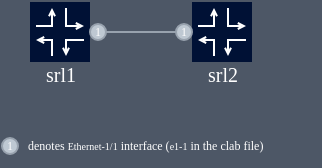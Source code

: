 <mxfile version="26.0.11" pages="3">
  <diagram name="[0] phy connectivity" id="gBIfAOgxg2GiulPjZ9mJ">
    <mxGraphModel dx="456" dy="254" grid="1" gridSize="2" guides="1" tooltips="1" connect="1" arrows="1" fold="1" page="1" pageScale="1" pageWidth="827" pageHeight="1169" background="#4D5766" math="0" shadow="0">
      <root>
        <mxCell id="8iBMEvpWQEGt1cmBfZwA-0" />
        <mxCell id="8iBMEvpWQEGt1cmBfZwA-1" parent="8iBMEvpWQEGt1cmBfZwA-0" />
        <mxCell id="8iBMEvpWQEGt1cmBfZwA-2" value="" style="group;fontFamily=Google Sans;fontSource=https%3A%2F%2Ffonts.googleapis.com%2Fcss%3Ffamily%3DGoogle%2BSans;" parent="8iBMEvpWQEGt1cmBfZwA-1" vertex="1" connectable="0">
          <mxGeometry x="383" y="403" width="30" height="30" as="geometry" />
        </mxCell>
        <mxCell id="8iBMEvpWQEGt1cmBfZwA-3" value="" style="whiteSpace=wrap;html=1;aspect=fixed;fillColor=#001135;strokeColor=none;connectable=1;allowArrows=1;fontFamily=Google Sans;fontSource=https%3A%2F%2Ffonts.googleapis.com%2Fcss%3Ffamily%3DGoogle%2BSans;" parent="8iBMEvpWQEGt1cmBfZwA-2" vertex="1">
          <mxGeometry width="30" height="30" as="geometry" />
        </mxCell>
        <mxCell id="8iBMEvpWQEGt1cmBfZwA-4" value="" style="endArrow=open;html=1;edgeStyle=orthogonalEdgeStyle;rounded=0;endFill=0;startSize=6;endSize=2;strokeColor=#FFFFFF;fontFamily=Google Sans;fontSource=https%3A%2F%2Ffonts.googleapis.com%2Fcss%3Ffamily%3DGoogle%2BSans;" parent="8iBMEvpWQEGt1cmBfZwA-2" edge="1">
          <mxGeometry width="50" height="50" relative="1" as="geometry">
            <mxPoint x="3" y="12" as="sourcePoint" />
            <mxPoint x="11" y="3" as="targetPoint" />
            <Array as="points">
              <mxPoint x="11" y="12" />
            </Array>
          </mxGeometry>
        </mxCell>
        <mxCell id="8iBMEvpWQEGt1cmBfZwA-5" value="" style="endArrow=open;html=1;edgeStyle=orthogonalEdgeStyle;rounded=0;endFill=0;startSize=6;endSize=2;strokeColor=#FFFFFF;fontFamily=Google Sans;fontSource=https%3A%2F%2Ffonts.googleapis.com%2Fcss%3Ffamily%3DGoogle%2BSans;" parent="8iBMEvpWQEGt1cmBfZwA-2" edge="1">
          <mxGeometry width="50" height="50" relative="1" as="geometry">
            <mxPoint x="11" y="27" as="sourcePoint" />
            <mxPoint x="3" y="19" as="targetPoint" />
            <Array as="points">
              <mxPoint x="11" y="19" />
            </Array>
          </mxGeometry>
        </mxCell>
        <mxCell id="8iBMEvpWQEGt1cmBfZwA-6" value="" style="endArrow=open;html=1;edgeStyle=orthogonalEdgeStyle;rounded=0;endFill=0;startSize=6;endSize=2;strokeColor=#FFFFFF;fontFamily=Google Sans;fontSource=https%3A%2F%2Ffonts.googleapis.com%2Fcss%3Ffamily%3DGoogle%2BSans;" parent="8iBMEvpWQEGt1cmBfZwA-2" edge="1">
          <mxGeometry width="50" height="50" relative="1" as="geometry">
            <mxPoint x="18" y="3" as="sourcePoint" />
            <mxPoint x="27" y="12" as="targetPoint" />
            <Array as="points">
              <mxPoint x="18" y="12" />
            </Array>
          </mxGeometry>
        </mxCell>
        <mxCell id="8iBMEvpWQEGt1cmBfZwA-7" value="" style="endArrow=open;html=1;edgeStyle=orthogonalEdgeStyle;rounded=0;endFill=0;startSize=6;endSize=2;strokeColor=#FFFFFF;fontFamily=Google Sans;fontSource=https%3A%2F%2Ffonts.googleapis.com%2Fcss%3Ffamily%3DGoogle%2BSans;" parent="8iBMEvpWQEGt1cmBfZwA-2" edge="1">
          <mxGeometry width="50" height="50" relative="1" as="geometry">
            <mxPoint x="27" y="19" as="sourcePoint" />
            <mxPoint x="18" y="27" as="targetPoint" />
            <Array as="points">
              <mxPoint x="18" y="19" />
            </Array>
          </mxGeometry>
        </mxCell>
        <mxCell id="8iBMEvpWQEGt1cmBfZwA-9" value="&lt;font style=&quot;font-size: 10px&quot;&gt;srl1&lt;/font&gt;" style="text;html=1;align=center;verticalAlign=middle;resizable=0;points=[];autosize=1;fontSize=10;fontFamily=Google Sans;fontStyle=0;fontColor=#FFFFFF;fontSource=https%3A%2F%2Ffonts.googleapis.com%2Fcss%3Ffamily%3DGoogle%2BSans;" parent="8iBMEvpWQEGt1cmBfZwA-1" vertex="1">
          <mxGeometry x="300" y="426" width="34" height="26" as="geometry" />
        </mxCell>
        <mxCell id="8iBMEvpWQEGt1cmBfZwA-16" value="" style="group;fontFamily=Google Sans;fontSource=https%3A%2F%2Ffonts.googleapis.com%2Fcss%3Ffamily%3DGoogle%2BSans;" parent="8iBMEvpWQEGt1cmBfZwA-1" vertex="1" connectable="0">
          <mxGeometry x="302" y="403" width="36" height="30" as="geometry" />
        </mxCell>
        <mxCell id="8iBMEvpWQEGt1cmBfZwA-17" value="" style="whiteSpace=wrap;html=1;aspect=fixed;fillColor=#001135;strokeColor=none;connectable=1;allowArrows=1;fontFamily=Google Sans;fontSource=https%3A%2F%2Ffonts.googleapis.com%2Fcss%3Ffamily%3DGoogle%2BSans;" parent="8iBMEvpWQEGt1cmBfZwA-16" vertex="1">
          <mxGeometry width="30" height="30" as="geometry" />
        </mxCell>
        <mxCell id="8iBMEvpWQEGt1cmBfZwA-18" value="" style="endArrow=open;html=1;edgeStyle=orthogonalEdgeStyle;rounded=0;endFill=0;startSize=6;endSize=2;strokeColor=#FFFFFF;fontFamily=Google Sans;fontSource=https%3A%2F%2Ffonts.googleapis.com%2Fcss%3Ffamily%3DGoogle%2BSans;" parent="8iBMEvpWQEGt1cmBfZwA-16" edge="1">
          <mxGeometry width="50" height="50" as="geometry">
            <mxPoint x="3" y="12" as="sourcePoint" />
            <mxPoint x="11" y="3" as="targetPoint" />
            <Array as="points">
              <mxPoint x="11" y="12" />
            </Array>
          </mxGeometry>
        </mxCell>
        <mxCell id="8iBMEvpWQEGt1cmBfZwA-19" value="" style="endArrow=open;html=1;edgeStyle=orthogonalEdgeStyle;rounded=0;endFill=0;startSize=6;endSize=2;strokeColor=#FFFFFF;fontFamily=Google Sans;fontSource=https%3A%2F%2Ffonts.googleapis.com%2Fcss%3Ffamily%3DGoogle%2BSans;" parent="8iBMEvpWQEGt1cmBfZwA-16" edge="1">
          <mxGeometry width="50" height="50" as="geometry">
            <mxPoint x="11" y="27" as="sourcePoint" />
            <mxPoint x="3" y="19" as="targetPoint" />
            <Array as="points">
              <mxPoint x="11" y="19" />
            </Array>
          </mxGeometry>
        </mxCell>
        <mxCell id="8iBMEvpWQEGt1cmBfZwA-20" value="" style="endArrow=open;html=1;edgeStyle=orthogonalEdgeStyle;rounded=0;endFill=0;startSize=6;endSize=2;strokeColor=#FFFFFF;fontFamily=Google Sans;fontSource=https%3A%2F%2Ffonts.googleapis.com%2Fcss%3Ffamily%3DGoogle%2BSans;" parent="8iBMEvpWQEGt1cmBfZwA-16" edge="1">
          <mxGeometry width="50" height="50" as="geometry">
            <mxPoint x="18" y="3" as="sourcePoint" />
            <mxPoint x="27" y="12" as="targetPoint" />
            <Array as="points">
              <mxPoint x="18" y="12" />
            </Array>
          </mxGeometry>
        </mxCell>
        <mxCell id="8iBMEvpWQEGt1cmBfZwA-21" value="" style="endArrow=open;html=1;edgeStyle=orthogonalEdgeStyle;rounded=0;endFill=0;startSize=6;endSize=2;strokeColor=#FFFFFF;fontFamily=Google Sans;fontSource=https%3A%2F%2Ffonts.googleapis.com%2Fcss%3Ffamily%3DGoogle%2BSans;" parent="8iBMEvpWQEGt1cmBfZwA-16" edge="1">
          <mxGeometry width="50" height="50" as="geometry">
            <mxPoint x="27" y="19" as="sourcePoint" />
            <mxPoint x="18" y="27" as="targetPoint" />
            <Array as="points">
              <mxPoint x="18" y="19" />
            </Array>
          </mxGeometry>
        </mxCell>
        <mxCell id="8iBMEvpWQEGt1cmBfZwA-22" value="1" style="ellipse;whiteSpace=wrap;html=1;aspect=fixed;fontSize=6;strokeColor=#98A2AE;fontFamily=Google Sans;fontSource=https%3A%2F%2Ffonts.googleapis.com%2Fcss%3Ffamily%3DGoogle%2BSans;fillColor=#BEC8D2;fontColor=#FFFFFF;" parent="8iBMEvpWQEGt1cmBfZwA-16" vertex="1">
          <mxGeometry x="30" y="11" width="8" height="8" as="geometry" />
        </mxCell>
        <mxCell id="8iBMEvpWQEGt1cmBfZwA-25" style="rounded=0;orthogonalLoop=1;jettySize=auto;html=1;startSize=6;endArrow=none;endFill=0;endSize=2;fontFamily=Google Sans;fontSize=8;strokeColor=#98A2AE;fontSource=https%3A%2F%2Ffonts.googleapis.com%2Fcss%3Ffamily%3DGoogle%2BSans;" parent="8iBMEvpWQEGt1cmBfZwA-1" source="8iBMEvpWQEGt1cmBfZwA-22" target="8iBMEvpWQEGt1cmBfZwA-35" edge="1">
          <mxGeometry relative="1" as="geometry">
            <mxPoint x="586" y="405" as="sourcePoint" />
            <mxPoint x="440" y="314" as="targetPoint" />
          </mxGeometry>
        </mxCell>
        <mxCell id="8iBMEvpWQEGt1cmBfZwA-35" value="1" style="ellipse;whiteSpace=wrap;html=1;aspect=fixed;fontColor=#FFFFFF;fontSize=6;strokeColor=#98A2AE;fontFamily=Google Sans;fontSource=https%3A%2F%2Ffonts.googleapis.com%2Fcss%3Ffamily%3DGoogle%2BSans;fillColor=#BEC8D2;" parent="8iBMEvpWQEGt1cmBfZwA-1" vertex="1">
          <mxGeometry x="375" y="414" width="8" height="8" as="geometry" />
        </mxCell>
        <mxCell id="8iBMEvpWQEGt1cmBfZwA-36" value="&lt;font style=&quot;font-size: 10px&quot;&gt;srl2&lt;/font&gt;" style="text;html=1;align=center;verticalAlign=middle;resizable=0;points=[];autosize=1;fontSize=10;fontFamily=Google Sans;fontStyle=0;fontColor=#FFFFFF;fontSource=https%3A%2F%2Ffonts.googleapis.com%2Fcss%3Ffamily%3DGoogle%2BSans;" parent="8iBMEvpWQEGt1cmBfZwA-1" vertex="1">
          <mxGeometry x="380" y="426" width="36" height="26" as="geometry" />
        </mxCell>
        <mxCell id="8iBMEvpWQEGt1cmBfZwA-38" value="1" style="ellipse;whiteSpace=wrap;html=1;aspect=fixed;fontColor=#FFFFFF;fontSize=6;strokeColor=#98A2AE;fontFamily=Google Sans;fontSource=https%3A%2F%2Ffonts.googleapis.com%2Fcss%3Ffamily%3DGoogle%2BSans;fillColor=#BEC8D2;" parent="8iBMEvpWQEGt1cmBfZwA-1" vertex="1">
          <mxGeometry x="288" y="471" width="8" height="8" as="geometry" />
        </mxCell>
        <mxCell id="PgbQ1mtQH2IV57DtTBp3-0" value="&lt;font data-font-src=&quot;https://fonts.googleapis.com/css?family=Google+Sans&quot; face=&quot;Google Sans&quot;&gt;denotes &lt;font data-font-src=&quot;https://fonts.googleapis.com/css?family=Nova+Mono&quot; style=&quot;font-size: 5px&quot;&gt;Ethernet-1/1&lt;/font&gt; interface (&lt;font data-font-src=&quot;https://fonts.googleapis.com/css?family=Fira+Code&quot; style=&quot;font-size: 5px&quot;&gt;e1-1&lt;/font&gt; in the clab file)&lt;/font&gt;" style="text;html=1;align=left;verticalAlign=middle;resizable=0;points=[];autosize=1;fontSize=6;fontFamily=Google Sans;fontStyle=0;fontColor=#FFFFFF;fontSource=https%3A%2F%2Ffonts.googleapis.com%2Fcss%3Ffamily%3DGoogle%2BSans;" parent="8iBMEvpWQEGt1cmBfZwA-1" vertex="1">
          <mxGeometry x="299" y="465" width="148" height="20" as="geometry" />
        </mxCell>
      </root>
    </mxGraphModel>
  </diagram>
  <diagram name="[2] interfaces" id="V47SOjNT7YUkG-GMupOK">
    <mxGraphModel dx="506" dy="282" grid="1" gridSize="2" guides="1" tooltips="1" connect="1" arrows="1" fold="1" page="1" pageScale="1" pageWidth="827" pageHeight="1169" background="#4D5766" math="0" shadow="0">
      <root>
        <mxCell id="QpTKa0zQkw3WjBTVkttK-0" />
        <mxCell id="QpTKa0zQkw3WjBTVkttK-1" parent="QpTKa0zQkw3WjBTVkttK-0" />
        <mxCell id="QpTKa0zQkw3WjBTVkttK-2" value="" style="group;fontFamily=Google Sans;fontSource=https%3A%2F%2Ffonts.googleapis.com%2Fcss%3Ffamily%3DGoogle%2BSans;" parent="QpTKa0zQkw3WjBTVkttK-1" vertex="1" connectable="0">
          <mxGeometry x="383" y="403" width="30" height="30" as="geometry" />
        </mxCell>
        <mxCell id="QpTKa0zQkw3WjBTVkttK-3" value="" style="whiteSpace=wrap;html=1;aspect=fixed;fillColor=#001135;strokeColor=none;connectable=1;allowArrows=1;fontFamily=Google Sans;fontSource=https%3A%2F%2Ffonts.googleapis.com%2Fcss%3Ffamily%3DGoogle%2BSans;" parent="QpTKa0zQkw3WjBTVkttK-2" vertex="1">
          <mxGeometry width="30" height="30" as="geometry" />
        </mxCell>
        <mxCell id="QpTKa0zQkw3WjBTVkttK-4" value="" style="endArrow=open;html=1;edgeStyle=orthogonalEdgeStyle;rounded=0;endFill=0;startSize=6;endSize=2;strokeColor=#FFFFFF;fontFamily=Google Sans;fontSource=https%3A%2F%2Ffonts.googleapis.com%2Fcss%3Ffamily%3DGoogle%2BSans;" parent="QpTKa0zQkw3WjBTVkttK-2" edge="1">
          <mxGeometry width="50" height="50" relative="1" as="geometry">
            <mxPoint x="3" y="12" as="sourcePoint" />
            <mxPoint x="11" y="3" as="targetPoint" />
            <Array as="points">
              <mxPoint x="11" y="12" />
            </Array>
          </mxGeometry>
        </mxCell>
        <mxCell id="QpTKa0zQkw3WjBTVkttK-5" value="" style="endArrow=open;html=1;edgeStyle=orthogonalEdgeStyle;rounded=0;endFill=0;startSize=6;endSize=2;strokeColor=#FFFFFF;fontFamily=Google Sans;fontSource=https%3A%2F%2Ffonts.googleapis.com%2Fcss%3Ffamily%3DGoogle%2BSans;" parent="QpTKa0zQkw3WjBTVkttK-2" edge="1">
          <mxGeometry width="50" height="50" relative="1" as="geometry">
            <mxPoint x="11" y="27" as="sourcePoint" />
            <mxPoint x="3" y="19" as="targetPoint" />
            <Array as="points">
              <mxPoint x="11" y="19" />
            </Array>
          </mxGeometry>
        </mxCell>
        <mxCell id="QpTKa0zQkw3WjBTVkttK-6" value="" style="endArrow=open;html=1;edgeStyle=orthogonalEdgeStyle;rounded=0;endFill=0;startSize=6;endSize=2;strokeColor=#FFFFFF;fontFamily=Google Sans;fontSource=https%3A%2F%2Ffonts.googleapis.com%2Fcss%3Ffamily%3DGoogle%2BSans;" parent="QpTKa0zQkw3WjBTVkttK-2" edge="1">
          <mxGeometry width="50" height="50" relative="1" as="geometry">
            <mxPoint x="18" y="3" as="sourcePoint" />
            <mxPoint x="27" y="12" as="targetPoint" />
            <Array as="points">
              <mxPoint x="18" y="12" />
            </Array>
          </mxGeometry>
        </mxCell>
        <mxCell id="QpTKa0zQkw3WjBTVkttK-7" value="" style="endArrow=open;html=1;edgeStyle=orthogonalEdgeStyle;rounded=0;endFill=0;startSize=6;endSize=2;strokeColor=#FFFFFF;fontFamily=Google Sans;fontSource=https%3A%2F%2Ffonts.googleapis.com%2Fcss%3Ffamily%3DGoogle%2BSans;" parent="QpTKa0zQkw3WjBTVkttK-2" edge="1">
          <mxGeometry width="50" height="50" relative="1" as="geometry">
            <mxPoint x="27" y="19" as="sourcePoint" />
            <mxPoint x="18" y="27" as="targetPoint" />
            <Array as="points">
              <mxPoint x="18" y="19" />
            </Array>
          </mxGeometry>
        </mxCell>
        <mxCell id="QpTKa0zQkw3WjBTVkttK-9" value="&lt;font style=&quot;font-size: 10px&quot;&gt;srl1&lt;/font&gt;" style="text;html=1;align=center;verticalAlign=middle;resizable=0;points=[];autosize=1;fontSize=10;fontFamily=Google Sans;fontStyle=0;fontColor=#FFFFFF;fontSource=https%3A%2F%2Ffonts.googleapis.com%2Fcss%3Ffamily%3DGoogle%2BSans;" parent="QpTKa0zQkw3WjBTVkttK-1" vertex="1">
          <mxGeometry x="258" y="426" width="34" height="26" as="geometry" />
        </mxCell>
        <mxCell id="QpTKa0zQkw3WjBTVkttK-16" value="" style="group;fontFamily=Google Sans;fontSource=https%3A%2F%2Ffonts.googleapis.com%2Fcss%3Ffamily%3DGoogle%2BSans;" parent="QpTKa0zQkw3WjBTVkttK-1" vertex="1" connectable="0">
          <mxGeometry x="260" y="403" width="36" height="30" as="geometry" />
        </mxCell>
        <mxCell id="QpTKa0zQkw3WjBTVkttK-17" value="" style="whiteSpace=wrap;html=1;aspect=fixed;fillColor=#001135;strokeColor=none;connectable=1;allowArrows=1;fontFamily=Google Sans;fontSource=https%3A%2F%2Ffonts.googleapis.com%2Fcss%3Ffamily%3DGoogle%2BSans;" parent="QpTKa0zQkw3WjBTVkttK-16" vertex="1">
          <mxGeometry width="30" height="30" as="geometry" />
        </mxCell>
        <mxCell id="QpTKa0zQkw3WjBTVkttK-18" value="" style="endArrow=open;html=1;edgeStyle=orthogonalEdgeStyle;rounded=0;endFill=0;startSize=6;endSize=2;strokeColor=#FFFFFF;fontFamily=Google Sans;fontSource=https%3A%2F%2Ffonts.googleapis.com%2Fcss%3Ffamily%3DGoogle%2BSans;" parent="QpTKa0zQkw3WjBTVkttK-16" edge="1">
          <mxGeometry width="50" height="50" as="geometry">
            <mxPoint x="3" y="12" as="sourcePoint" />
            <mxPoint x="11" y="3" as="targetPoint" />
            <Array as="points">
              <mxPoint x="11" y="12" />
            </Array>
          </mxGeometry>
        </mxCell>
        <mxCell id="QpTKa0zQkw3WjBTVkttK-19" value="" style="endArrow=open;html=1;edgeStyle=orthogonalEdgeStyle;rounded=0;endFill=0;startSize=6;endSize=2;strokeColor=#FFFFFF;fontFamily=Google Sans;fontSource=https%3A%2F%2Ffonts.googleapis.com%2Fcss%3Ffamily%3DGoogle%2BSans;" parent="QpTKa0zQkw3WjBTVkttK-16" edge="1">
          <mxGeometry width="50" height="50" as="geometry">
            <mxPoint x="11" y="27" as="sourcePoint" />
            <mxPoint x="3" y="19" as="targetPoint" />
            <Array as="points">
              <mxPoint x="11" y="19" />
            </Array>
          </mxGeometry>
        </mxCell>
        <mxCell id="QpTKa0zQkw3WjBTVkttK-20" value="" style="endArrow=open;html=1;edgeStyle=orthogonalEdgeStyle;rounded=0;endFill=0;startSize=6;endSize=2;strokeColor=#FFFFFF;fontFamily=Google Sans;fontSource=https%3A%2F%2Ffonts.googleapis.com%2Fcss%3Ffamily%3DGoogle%2BSans;" parent="QpTKa0zQkw3WjBTVkttK-16" edge="1">
          <mxGeometry width="50" height="50" as="geometry">
            <mxPoint x="18" y="3" as="sourcePoint" />
            <mxPoint x="27" y="12" as="targetPoint" />
            <Array as="points">
              <mxPoint x="18" y="12" />
            </Array>
          </mxGeometry>
        </mxCell>
        <mxCell id="QpTKa0zQkw3WjBTVkttK-21" value="" style="endArrow=open;html=1;edgeStyle=orthogonalEdgeStyle;rounded=0;endFill=0;startSize=6;endSize=2;strokeColor=#FFFFFF;fontFamily=Google Sans;fontSource=https%3A%2F%2Ffonts.googleapis.com%2Fcss%3Ffamily%3DGoogle%2BSans;" parent="QpTKa0zQkw3WjBTVkttK-16" edge="1">
          <mxGeometry width="50" height="50" as="geometry">
            <mxPoint x="27" y="19" as="sourcePoint" />
            <mxPoint x="18" y="27" as="targetPoint" />
            <Array as="points">
              <mxPoint x="18" y="19" />
            </Array>
          </mxGeometry>
        </mxCell>
        <mxCell id="QpTKa0zQkw3WjBTVkttK-22" value="1" style="ellipse;whiteSpace=wrap;html=1;aspect=fixed;fontSize=6;strokeColor=#98A2AE;fontFamily=Google Sans;fontSource=https%3A%2F%2Ffonts.googleapis.com%2Fcss%3Ffamily%3DGoogle%2BSans;fillColor=#BEC8D2;fontColor=#FFFFFF;" parent="QpTKa0zQkw3WjBTVkttK-16" vertex="1">
          <mxGeometry x="30" y="11" width="8" height="8" as="geometry" />
        </mxCell>
        <mxCell id="QpTKa0zQkw3WjBTVkttK-23" style="rounded=0;orthogonalLoop=1;jettySize=auto;html=1;startSize=6;endArrow=none;endFill=0;endSize=2;fontFamily=Google Sans;fontSize=8;strokeColor=#98A2AE;fontSource=https%3A%2F%2Ffonts.googleapis.com%2Fcss%3Ffamily%3DGoogle%2BSans;" parent="QpTKa0zQkw3WjBTVkttK-1" source="QpTKa0zQkw3WjBTVkttK-22" target="QpTKa0zQkw3WjBTVkttK-26" edge="1">
          <mxGeometry relative="1" as="geometry">
            <mxPoint x="586" y="405" as="sourcePoint" />
            <mxPoint x="440" y="314" as="targetPoint" />
          </mxGeometry>
        </mxCell>
        <mxCell id="QpTKa0zQkw3WjBTVkttK-26" value="1" style="ellipse;whiteSpace=wrap;html=1;aspect=fixed;fontColor=#FFFFFF;fontSize=6;strokeColor=#98A2AE;fontFamily=Google Sans;fontSource=https%3A%2F%2Ffonts.googleapis.com%2Fcss%3Ffamily%3DGoogle%2BSans;fillColor=#BEC8D2;" parent="QpTKa0zQkw3WjBTVkttK-1" vertex="1">
          <mxGeometry x="375" y="414" width="8" height="8" as="geometry" />
        </mxCell>
        <mxCell id="QpTKa0zQkw3WjBTVkttK-27" value="&lt;font style=&quot;font-size: 10px&quot;&gt;srl2&lt;/font&gt;" style="text;html=1;align=center;verticalAlign=middle;resizable=0;points=[];autosize=1;fontSize=10;fontFamily=Google Sans;fontStyle=0;fontColor=#FFFFFF;fontSource=https%3A%2F%2Ffonts.googleapis.com%2Fcss%3Ffamily%3DGoogle%2BSans;" parent="QpTKa0zQkw3WjBTVkttK-1" vertex="1">
          <mxGeometry x="380" y="426" width="36" height="26" as="geometry" />
        </mxCell>
        <mxCell id="QpTKa0zQkw3WjBTVkttK-29" value="1" style="ellipse;whiteSpace=wrap;html=1;aspect=fixed;fontColor=#FFFFFF;fontSize=6;strokeColor=#98A2AE;fontFamily=Google Sans;fontSource=https%3A%2F%2Ffonts.googleapis.com%2Fcss%3Ffamily%3DGoogle%2BSans;fillColor=#BEC8D2;" parent="QpTKa0zQkw3WjBTVkttK-1" vertex="1">
          <mxGeometry x="268" y="464" width="8" height="8" as="geometry" />
        </mxCell>
        <mxCell id="QpTKa0zQkw3WjBTVkttK-30" value="denotes &lt;font style=&quot;font-size: 5px&quot; data-font-src=&quot;https://fonts.googleapis.com/css?family=Fira+Code&quot;&gt;Ethernet-1/1&lt;/font&gt; interface (&lt;font style=&quot;font-size: 5px&quot; data-font-src=&quot;https://fonts.googleapis.com/css?family=Fira+Code&quot;&gt;e1-1&lt;/font&gt; in the clab file)" style="text;html=1;align=left;verticalAlign=middle;resizable=0;points=[];autosize=1;fontSize=6;fontFamily=Google Sans;fontStyle=0;fontColor=#FFFFFF;fontSource=https%3A%2F%2Ffonts.googleapis.com%2Fcss%3Ffamily%3DGoogle%2BSans;" parent="QpTKa0zQkw3WjBTVkttK-1" vertex="1">
          <mxGeometry x="279" y="458" width="160" height="20" as="geometry" />
        </mxCell>
        <mxCell id="dYvuk_XcXX7m-wHW-fu2-0" value="&lt;div style=&quot;font-size: 6px&quot;&gt;&lt;span style=&quot;color: rgb(255 , 255 , 255) ; font-size: 6px&quot;&gt;10.1.2.0/30&lt;/span&gt;&lt;/div&gt;" style="text;html=1;align=center;verticalAlign=middle;resizable=0;points=[];autosize=1;fontSize=6;fontFamily=Fira Code;fontColor=#001135;fontSource=https%3A%2F%2Ffonts.googleapis.com%2Fcss%3Ffamily%3DFira%2BCode;connectable=0;rotation=0;fillColor=#4D5766;opacity=60;" parent="QpTKa0zQkw3WjBTVkttK-1" vertex="1">
          <mxGeometry x="313" y="408" width="48" height="20" as="geometry" />
        </mxCell>
        <mxCell id="eFhhGL7j_7IxnRUfAXbU-0" value="&lt;div style=&quot;font-size: 6px;&quot;&gt;&lt;font style=&quot;font-size: 6px;&quot;&gt;.1&lt;/font&gt;&lt;/div&gt;" style="text;html=1;align=center;verticalAlign=middle;resizable=0;points=[];autosize=1;fontSize=6;fontFamily=Google Sans;fontSource=https%3A%2F%2Ffonts.googleapis.com%2Fcss%3Ffamily%3DGoogle%2BSans;connectable=0;rotation=0;opacity=60;fontColor=#BEC8D2;" parent="QpTKa0zQkw3WjBTVkttK-1" vertex="1">
          <mxGeometry x="289" y="399" width="24" height="20" as="geometry" />
        </mxCell>
        <mxCell id="eFhhGL7j_7IxnRUfAXbU-1" value="&lt;div style=&quot;font-size: 6px&quot;&gt;&lt;font style=&quot;font-size: 6px&quot;&gt;.2&lt;/font&gt;&lt;/div&gt;" style="text;html=1;align=center;verticalAlign=middle;resizable=0;points=[];autosize=1;fontSize=6;fontFamily=Google Sans;fontSource=https%3A%2F%2Ffonts.googleapis.com%2Fcss%3Ffamily%3DGoogle%2BSans;connectable=0;rotation=0;opacity=60;fontColor=#BEC8D2;" parent="QpTKa0zQkw3WjBTVkttK-1" vertex="1">
          <mxGeometry x="361" y="399" width="24" height="20" as="geometry" />
        </mxCell>
        <mxCell id="dlRVFePO93IbADw7THXb-0" style="rounded=0;orthogonalLoop=1;jettySize=auto;html=1;exitX=0.5;exitY=0;exitDx=0;exitDy=0;startSize=2;endArrow=oval;endFill=1;endSize=2;fontFamily=Google Sans;fontSize=8;strokeColor=#98A2AE;fontSource=https%3A%2F%2Ffonts.googleapis.com%2Fcss%3Ffamily%3DGoogle%2BSans;startArrow=oval;startFill=1;" parent="QpTKa0zQkw3WjBTVkttK-1" edge="1">
          <mxGeometry relative="1" as="geometry">
            <mxPoint x="274.89" y="403" as="sourcePoint" />
            <mxPoint x="275" y="384" as="targetPoint" />
          </mxGeometry>
        </mxCell>
        <mxCell id="dlRVFePO93IbADw7THXb-1" value="&lt;font style=&quot;font-size: 5px&quot;&gt;system0&lt;br style=&quot;font-size: 5px&quot;&gt;10.0.0.1&lt;br style=&quot;font-size: 5px&quot;&gt;&lt;/font&gt;" style="text;html=1;align=center;verticalAlign=middle;resizable=0;points=[];autosize=1;fontSize=5;fontFamily=Fira Code;fontStyle=0;fontColor=#FFFFFF;fontSource=https%3A%2F%2Ffonts.googleapis.com%2Fcss%3Ffamily%3DFira%2BCode;" parent="QpTKa0zQkw3WjBTVkttK-1" vertex="1">
          <mxGeometry x="256" y="362" width="38" height="26" as="geometry" />
        </mxCell>
        <mxCell id="dlRVFePO93IbADw7THXb-2" style="rounded=0;orthogonalLoop=1;jettySize=auto;html=1;exitX=0.5;exitY=0;exitDx=0;exitDy=0;startSize=2;endArrow=oval;endFill=1;endSize=2;fontFamily=Google Sans;fontSize=8;strokeColor=#98A2AE;fontSource=https%3A%2F%2Ffonts.googleapis.com%2Fcss%3Ffamily%3DGoogle%2BSans;startArrow=oval;startFill=1;" parent="QpTKa0zQkw3WjBTVkttK-1" edge="1">
          <mxGeometry relative="1" as="geometry">
            <mxPoint x="397.89" y="403" as="sourcePoint" />
            <mxPoint x="398" y="384" as="targetPoint" />
          </mxGeometry>
        </mxCell>
        <mxCell id="dlRVFePO93IbADw7THXb-3" value="&lt;font style=&quot;font-size: 5px&quot;&gt;system0&lt;br style=&quot;font-size: 5px&quot;&gt;10.0.0.2&lt;br style=&quot;font-size: 5px&quot;&gt;&lt;/font&gt;" style="text;html=1;align=center;verticalAlign=middle;resizable=0;points=[];autosize=1;fontSize=5;fontFamily=Fira Code;fontStyle=0;fontColor=#FFFFFF;fontSource=https%3A%2F%2Ffonts.googleapis.com%2Fcss%3Ffamily%3DFira%2BCode;" parent="QpTKa0zQkw3WjBTVkttK-1" vertex="1">
          <mxGeometry x="379" y="362" width="38" height="26" as="geometry" />
        </mxCell>
      </root>
    </mxGraphModel>
  </diagram>
  <diagram name="[3] ISIS" id="9mA5IZDGqxSO9gz-Y7GK">
    <mxGraphModel dx="519" dy="289" grid="1" gridSize="2" guides="1" tooltips="1" connect="1" arrows="1" fold="1" page="1" pageScale="1" pageWidth="827" pageHeight="1169" background="#4D5766" math="0" shadow="0">
      <root>
        <mxCell id="XkHGZZ7HX9jMSrylBVGS-0" />
        <mxCell id="XkHGZZ7HX9jMSrylBVGS-1" parent="XkHGZZ7HX9jMSrylBVGS-0" />
        <mxCell id="XkHGZZ7HX9jMSrylBVGS-43" value="" style="rounded=0;whiteSpace=wrap;html=1;fontFamily=Google Sans;fontSource=https%3A%2F%2Ffonts.googleapis.com%2Fcss%3Ffamily%3DGoogle%2BSans;fontSize=5;fontColor=#001135;fillColor=#FFFFFF;opacity=20;strokeColor=none;" parent="XkHGZZ7HX9jMSrylBVGS-1" vertex="1">
          <mxGeometry x="250" y="342" width="180" height="112" as="geometry" />
        </mxCell>
        <mxCell id="XkHGZZ7HX9jMSrylBVGS-2" value="" style="group;fontFamily=Google Sans;fontSource=https%3A%2F%2Ffonts.googleapis.com%2Fcss%3Ffamily%3DGoogle%2BSans;" parent="XkHGZZ7HX9jMSrylBVGS-1" vertex="1" connectable="0">
          <mxGeometry x="383" y="403" width="30" height="30" as="geometry" />
        </mxCell>
        <mxCell id="XkHGZZ7HX9jMSrylBVGS-3" value="" style="whiteSpace=wrap;html=1;aspect=fixed;fillColor=#001135;strokeColor=none;connectable=1;allowArrows=1;fontFamily=Google Sans;fontSource=https%3A%2F%2Ffonts.googleapis.com%2Fcss%3Ffamily%3DGoogle%2BSans;" parent="XkHGZZ7HX9jMSrylBVGS-2" vertex="1">
          <mxGeometry width="30" height="30" as="geometry" />
        </mxCell>
        <mxCell id="XkHGZZ7HX9jMSrylBVGS-4" value="" style="endArrow=open;html=1;edgeStyle=orthogonalEdgeStyle;rounded=0;endFill=0;startSize=6;endSize=2;strokeColor=#FFFFFF;fontFamily=Google Sans;fontSource=https%3A%2F%2Ffonts.googleapis.com%2Fcss%3Ffamily%3DGoogle%2BSans;" parent="XkHGZZ7HX9jMSrylBVGS-2" edge="1">
          <mxGeometry width="50" height="50" relative="1" as="geometry">
            <mxPoint x="3" y="12" as="sourcePoint" />
            <mxPoint x="11" y="3" as="targetPoint" />
            <Array as="points">
              <mxPoint x="11" y="12" />
            </Array>
          </mxGeometry>
        </mxCell>
        <mxCell id="XkHGZZ7HX9jMSrylBVGS-5" value="" style="endArrow=open;html=1;edgeStyle=orthogonalEdgeStyle;rounded=0;endFill=0;startSize=6;endSize=2;strokeColor=#FFFFFF;fontFamily=Google Sans;fontSource=https%3A%2F%2Ffonts.googleapis.com%2Fcss%3Ffamily%3DGoogle%2BSans;" parent="XkHGZZ7HX9jMSrylBVGS-2" edge="1">
          <mxGeometry width="50" height="50" relative="1" as="geometry">
            <mxPoint x="11" y="27" as="sourcePoint" />
            <mxPoint x="3" y="19" as="targetPoint" />
            <Array as="points">
              <mxPoint x="11" y="19" />
            </Array>
          </mxGeometry>
        </mxCell>
        <mxCell id="XkHGZZ7HX9jMSrylBVGS-6" value="" style="endArrow=open;html=1;edgeStyle=orthogonalEdgeStyle;rounded=0;endFill=0;startSize=6;endSize=2;strokeColor=#FFFFFF;fontFamily=Google Sans;fontSource=https%3A%2F%2Ffonts.googleapis.com%2Fcss%3Ffamily%3DGoogle%2BSans;" parent="XkHGZZ7HX9jMSrylBVGS-2" edge="1">
          <mxGeometry width="50" height="50" relative="1" as="geometry">
            <mxPoint x="18" y="3" as="sourcePoint" />
            <mxPoint x="27" y="12" as="targetPoint" />
            <Array as="points">
              <mxPoint x="18" y="12" />
            </Array>
          </mxGeometry>
        </mxCell>
        <mxCell id="XkHGZZ7HX9jMSrylBVGS-7" value="" style="endArrow=open;html=1;edgeStyle=orthogonalEdgeStyle;rounded=0;endFill=0;startSize=6;endSize=2;strokeColor=#FFFFFF;fontFamily=Google Sans;fontSource=https%3A%2F%2Ffonts.googleapis.com%2Fcss%3Ffamily%3DGoogle%2BSans;" parent="XkHGZZ7HX9jMSrylBVGS-2" edge="1">
          <mxGeometry width="50" height="50" relative="1" as="geometry">
            <mxPoint x="27" y="19" as="sourcePoint" />
            <mxPoint x="18" y="27" as="targetPoint" />
            <Array as="points">
              <mxPoint x="18" y="19" />
            </Array>
          </mxGeometry>
        </mxCell>
        <mxCell id="XkHGZZ7HX9jMSrylBVGS-9" value="&lt;font style=&quot;font-size: 8px;&quot;&gt;srl1&lt;/font&gt;" style="text;html=1;align=center;verticalAlign=middle;resizable=0;points=[];autosize=1;fontSize=8;fontFamily=Google Sans;fontStyle=0;fontColor=#FFFFFF;fontSource=https%3A%2F%2Ffonts.googleapis.com%2Fcss%3Ffamily%3DGoogle%2BSans;" parent="XkHGZZ7HX9jMSrylBVGS-1" vertex="1">
          <mxGeometry x="259" y="427" width="32" height="24" as="geometry" />
        </mxCell>
        <mxCell id="XkHGZZ7HX9jMSrylBVGS-16" value="" style="group;fontFamily=Google Sans;fontSource=https%3A%2F%2Ffonts.googleapis.com%2Fcss%3Ffamily%3DGoogle%2BSans;" parent="XkHGZZ7HX9jMSrylBVGS-1" vertex="1" connectable="0">
          <mxGeometry x="260" y="403" width="36" height="30" as="geometry" />
        </mxCell>
        <mxCell id="XkHGZZ7HX9jMSrylBVGS-17" value="" style="whiteSpace=wrap;html=1;aspect=fixed;fillColor=#001135;strokeColor=none;connectable=1;allowArrows=1;fontFamily=Google Sans;fontSource=https%3A%2F%2Ffonts.googleapis.com%2Fcss%3Ffamily%3DGoogle%2BSans;" parent="XkHGZZ7HX9jMSrylBVGS-16" vertex="1">
          <mxGeometry width="30" height="30" as="geometry" />
        </mxCell>
        <mxCell id="XkHGZZ7HX9jMSrylBVGS-18" value="" style="endArrow=open;html=1;edgeStyle=orthogonalEdgeStyle;rounded=0;endFill=0;startSize=6;endSize=2;strokeColor=#FFFFFF;fontFamily=Google Sans;fontSource=https%3A%2F%2Ffonts.googleapis.com%2Fcss%3Ffamily%3DGoogle%2BSans;" parent="XkHGZZ7HX9jMSrylBVGS-16" edge="1">
          <mxGeometry width="50" height="50" as="geometry">
            <mxPoint x="3" y="12" as="sourcePoint" />
            <mxPoint x="11" y="3" as="targetPoint" />
            <Array as="points">
              <mxPoint x="11" y="12" />
            </Array>
          </mxGeometry>
        </mxCell>
        <mxCell id="XkHGZZ7HX9jMSrylBVGS-19" value="" style="endArrow=open;html=1;edgeStyle=orthogonalEdgeStyle;rounded=0;endFill=0;startSize=6;endSize=2;strokeColor=#FFFFFF;fontFamily=Google Sans;fontSource=https%3A%2F%2Ffonts.googleapis.com%2Fcss%3Ffamily%3DGoogle%2BSans;" parent="XkHGZZ7HX9jMSrylBVGS-16" edge="1">
          <mxGeometry width="50" height="50" as="geometry">
            <mxPoint x="11" y="27" as="sourcePoint" />
            <mxPoint x="3" y="19" as="targetPoint" />
            <Array as="points">
              <mxPoint x="11" y="19" />
            </Array>
          </mxGeometry>
        </mxCell>
        <mxCell id="XkHGZZ7HX9jMSrylBVGS-20" value="" style="endArrow=open;html=1;edgeStyle=orthogonalEdgeStyle;rounded=0;endFill=0;startSize=6;endSize=2;strokeColor=#FFFFFF;fontFamily=Google Sans;fontSource=https%3A%2F%2Ffonts.googleapis.com%2Fcss%3Ffamily%3DGoogle%2BSans;" parent="XkHGZZ7HX9jMSrylBVGS-16" edge="1">
          <mxGeometry width="50" height="50" as="geometry">
            <mxPoint x="18" y="3" as="sourcePoint" />
            <mxPoint x="27" y="12" as="targetPoint" />
            <Array as="points">
              <mxPoint x="18" y="12" />
            </Array>
          </mxGeometry>
        </mxCell>
        <mxCell id="XkHGZZ7HX9jMSrylBVGS-21" value="" style="endArrow=open;html=1;edgeStyle=orthogonalEdgeStyle;rounded=0;endFill=0;startSize=6;endSize=2;strokeColor=#FFFFFF;fontFamily=Google Sans;fontSource=https%3A%2F%2Ffonts.googleapis.com%2Fcss%3Ffamily%3DGoogle%2BSans;" parent="XkHGZZ7HX9jMSrylBVGS-16" edge="1">
          <mxGeometry width="50" height="50" as="geometry">
            <mxPoint x="27" y="19" as="sourcePoint" />
            <mxPoint x="18" y="27" as="targetPoint" />
            <Array as="points">
              <mxPoint x="18" y="19" />
            </Array>
          </mxGeometry>
        </mxCell>
        <mxCell id="XkHGZZ7HX9jMSrylBVGS-22" value="1" style="ellipse;whiteSpace=wrap;html=1;aspect=fixed;fontSize=6;strokeColor=#98A2AE;fontFamily=Google Sans;fontSource=https%3A%2F%2Ffonts.googleapis.com%2Fcss%3Ffamily%3DGoogle%2BSans;fillColor=#BEC8D2;fontColor=#FFFFFF;" parent="XkHGZZ7HX9jMSrylBVGS-16" vertex="1">
          <mxGeometry x="30" y="11" width="8" height="8" as="geometry" />
        </mxCell>
        <mxCell id="XkHGZZ7HX9jMSrylBVGS-23" style="rounded=0;orthogonalLoop=1;jettySize=auto;html=1;startSize=2;endArrow=classicThin;endFill=1;endSize=2;fontFamily=Google Sans;fontSize=8;strokeColor=#4bdd33;fontSource=https%3A%2F%2Ffonts.googleapis.com%2Fcss%3Ffamily%3DGoogle%2BSans;startArrow=classicThin;startFill=1;" parent="XkHGZZ7HX9jMSrylBVGS-1" source="XkHGZZ7HX9jMSrylBVGS-22" target="XkHGZZ7HX9jMSrylBVGS-26" edge="1">
          <mxGeometry relative="1" as="geometry">
            <mxPoint x="586" y="405" as="sourcePoint" />
            <mxPoint x="440" y="314" as="targetPoint" />
          </mxGeometry>
        </mxCell>
        <mxCell id="XkHGZZ7HX9jMSrylBVGS-24" value="2" style="ellipse;whiteSpace=wrap;html=1;aspect=fixed;fontColor=#FFFFFF;fontSize=6;strokeColor=#98A2AE;fontFamily=Google Sans;fontSource=https%3A%2F%2Ffonts.googleapis.com%2Fcss%3Ffamily%3DGoogle%2BSans;fillColor=#BEC8D2;" parent="XkHGZZ7HX9jMSrylBVGS-1" vertex="1">
          <mxGeometry x="413" y="414" width="8" height="8" as="geometry" />
        </mxCell>
        <mxCell id="XkHGZZ7HX9jMSrylBVGS-26" value="1" style="ellipse;whiteSpace=wrap;html=1;aspect=fixed;fontColor=#FFFFFF;fontSize=6;strokeColor=#98A2AE;fontFamily=Google Sans;fontSource=https%3A%2F%2Ffonts.googleapis.com%2Fcss%3Ffamily%3DGoogle%2BSans;fillColor=#BEC8D2;" parent="XkHGZZ7HX9jMSrylBVGS-1" vertex="1">
          <mxGeometry x="375" y="414" width="8" height="8" as="geometry" />
        </mxCell>
        <mxCell id="XkHGZZ7HX9jMSrylBVGS-27" value="&lt;font style=&quot;font-size: 8px;&quot;&gt;srl2&lt;/font&gt;" style="text;html=1;align=center;verticalAlign=middle;resizable=0;points=[];autosize=1;fontSize=8;fontFamily=Google Sans;fontStyle=0;fontColor=#FFFFFF;fontSource=https%3A%2F%2Ffonts.googleapis.com%2Fcss%3Ffamily%3DGoogle%2BSans;" parent="XkHGZZ7HX9jMSrylBVGS-1" vertex="1">
          <mxGeometry x="382" y="427" width="32" height="24" as="geometry" />
        </mxCell>
        <mxCell id="XkHGZZ7HX9jMSrylBVGS-29" value="1" style="ellipse;whiteSpace=wrap;html=1;aspect=fixed;fontColor=#FFFFFF;fontSize=6;strokeColor=#98A2AE;fontFamily=Google Sans;fontSource=https%3A%2F%2Ffonts.googleapis.com%2Fcss%3Ffamily%3DGoogle%2BSans;fillColor=#BEC8D2;" parent="XkHGZZ7HX9jMSrylBVGS-1" vertex="1">
          <mxGeometry x="270" y="474" width="8" height="8" as="geometry" />
        </mxCell>
        <mxCell id="XkHGZZ7HX9jMSrylBVGS-30" value="denotes &lt;font style=&quot;font-size: 5px&quot; data-font-src=&quot;https://fonts.googleapis.com/css?family=Fira+Code&quot;&gt;Ethernet-1/1&lt;/font&gt; interface (&lt;font style=&quot;font-size: 5px&quot; data-font-src=&quot;https://fonts.googleapis.com/css?family=Fira+Code&quot;&gt;e1-1&lt;/font&gt; in the clab file)" style="text;html=1;align=left;verticalAlign=middle;resizable=0;points=[];autosize=1;fontSize=6;fontFamily=Google Sans;fontStyle=0;fontColor=#FFFFFF;fontSource=https%3A%2F%2Ffonts.googleapis.com%2Fcss%3Ffamily%3DGoogle%2BSans;" parent="XkHGZZ7HX9jMSrylBVGS-1" vertex="1">
          <mxGeometry x="292" y="468" width="160" height="20" as="geometry" />
        </mxCell>
        <mxCell id="XkHGZZ7HX9jMSrylBVGS-37" style="rounded=0;orthogonalLoop=1;jettySize=auto;html=1;exitX=0.5;exitY=0;exitDx=0;exitDy=0;startSize=2;endArrow=oval;endFill=1;endSize=2;fontFamily=Google Sans;fontSize=8;strokeColor=#98A2AE;fontSource=https%3A%2F%2Ffonts.googleapis.com%2Fcss%3Ffamily%3DGoogle%2BSans;startArrow=oval;startFill=1;" parent="XkHGZZ7HX9jMSrylBVGS-1" edge="1">
          <mxGeometry relative="1" as="geometry">
            <mxPoint x="274.89" y="403" as="sourcePoint" />
            <mxPoint x="275" y="384" as="targetPoint" />
          </mxGeometry>
        </mxCell>
        <mxCell id="XkHGZZ7HX9jMSrylBVGS-38" value="&lt;font style=&quot;font-size: 5px&quot;&gt;system0&lt;br style=&quot;font-size: 5px&quot;&gt;10.0.0.1&lt;br style=&quot;font-size: 5px&quot;&gt;&lt;/font&gt;" style="text;html=1;align=center;verticalAlign=middle;resizable=0;points=[];autosize=1;fontSize=5;fontFamily=Fira Code;fontStyle=0;fontColor=#FFFFFF;fontSource=https%3A%2F%2Ffonts.googleapis.com%2Fcss%3Ffamily%3DFira%2BCode;" parent="XkHGZZ7HX9jMSrylBVGS-1" vertex="1">
          <mxGeometry x="253" y="362" width="44" height="26" as="geometry" />
        </mxCell>
        <mxCell id="XkHGZZ7HX9jMSrylBVGS-39" style="rounded=0;orthogonalLoop=1;jettySize=auto;html=1;exitX=0.5;exitY=0;exitDx=0;exitDy=0;startSize=2;endArrow=oval;endFill=1;endSize=2;fontFamily=Google Sans;fontSize=8;strokeColor=#98A2AE;fontSource=https%3A%2F%2Ffonts.googleapis.com%2Fcss%3Ffamily%3DGoogle%2BSans;startArrow=oval;startFill=1;" parent="XkHGZZ7HX9jMSrylBVGS-1" edge="1">
          <mxGeometry relative="1" as="geometry">
            <mxPoint x="397.89" y="403" as="sourcePoint" />
            <mxPoint x="398" y="384" as="targetPoint" />
          </mxGeometry>
        </mxCell>
        <mxCell id="XkHGZZ7HX9jMSrylBVGS-40" value="&lt;font style=&quot;font-size: 5px&quot;&gt;system0&lt;br style=&quot;font-size: 5px&quot;&gt;10.0.0.2&lt;br style=&quot;font-size: 5px&quot;&gt;&lt;/font&gt;" style="text;html=1;align=center;verticalAlign=middle;resizable=0;points=[];autosize=1;fontSize=5;fontFamily=Fira Code;fontStyle=0;fontColor=#FFFFFF;fontSource=https%3A%2F%2Ffonts.googleapis.com%2Fcss%3Ffamily%3DFira%2BCode;" parent="XkHGZZ7HX9jMSrylBVGS-1" vertex="1">
          <mxGeometry x="376" y="362" width="44" height="26" as="geometry" />
        </mxCell>
        <mxCell id="XkHGZZ7HX9jMSrylBVGS-44" value="&lt;font style=&quot;font-size: 8px&quot;&gt;IS-IS&amp;nbsp; area&lt;/font&gt;" style="text;html=1;align=center;verticalAlign=middle;resizable=0;points=[];autosize=1;fontSize=8;fontFamily=Google Sans;fontStyle=1;fontColor=#FFFFFF;fontSource=https%3A%2F%2Ffonts.googleapis.com%2Fcss%3Ffamily%3DGoogle%2BSans;" parent="XkHGZZ7HX9jMSrylBVGS-1" vertex="1">
          <mxGeometry x="312" y="344" width="56" height="24" as="geometry" />
        </mxCell>
        <mxCell id="XkHGZZ7HX9jMSrylBVGS-47" style="rounded=0;orthogonalLoop=1;jettySize=auto;html=1;startSize=2;endArrow=classicThin;endFill=1;endSize=2;fontFamily=Google Sans;fontSize=8;strokeColor=#4bdd33;fontSource=https%3A%2F%2Ffonts.googleapis.com%2Fcss%3Ffamily%3DGoogle%2BSans;startArrow=classicThin;startFill=1;" parent="XkHGZZ7HX9jMSrylBVGS-1" edge="1">
          <mxGeometry relative="1" as="geometry">
            <mxPoint x="270.0" y="497" as="sourcePoint" />
            <mxPoint x="288" y="497" as="targetPoint" />
          </mxGeometry>
        </mxCell>
        <mxCell id="XkHGZZ7HX9jMSrylBVGS-48" value="IS-IS adjacency" style="text;html=1;align=left;verticalAlign=middle;resizable=0;points=[];autosize=1;fontSize=6;fontFamily=Google Sans;fontStyle=0;fontColor=#FFFFFF;fontSource=https%3A%2F%2Ffonts.googleapis.com%2Fcss%3Ffamily%3DGoogle%2BSans;" parent="XkHGZZ7HX9jMSrylBVGS-1" vertex="1">
          <mxGeometry x="292" y="486" width="60" height="20" as="geometry" />
        </mxCell>
      </root>
    </mxGraphModel>
  </diagram>
</mxfile>
